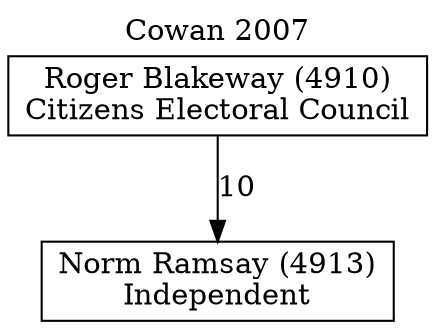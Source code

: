 // House preference flow
digraph "Norm Ramsay (4913)_Cowan_2007" {
	graph [label="Cowan 2007" labelloc=t mclimit=10]
	node [shape=box]
	"Norm Ramsay (4913)" [label="Norm Ramsay (4913)
Independent"]
	"Roger Blakeway (4910)" [label="Roger Blakeway (4910)
Citizens Electoral Council"]
	"Roger Blakeway (4910)" -> "Norm Ramsay (4913)" [label=10]
}
